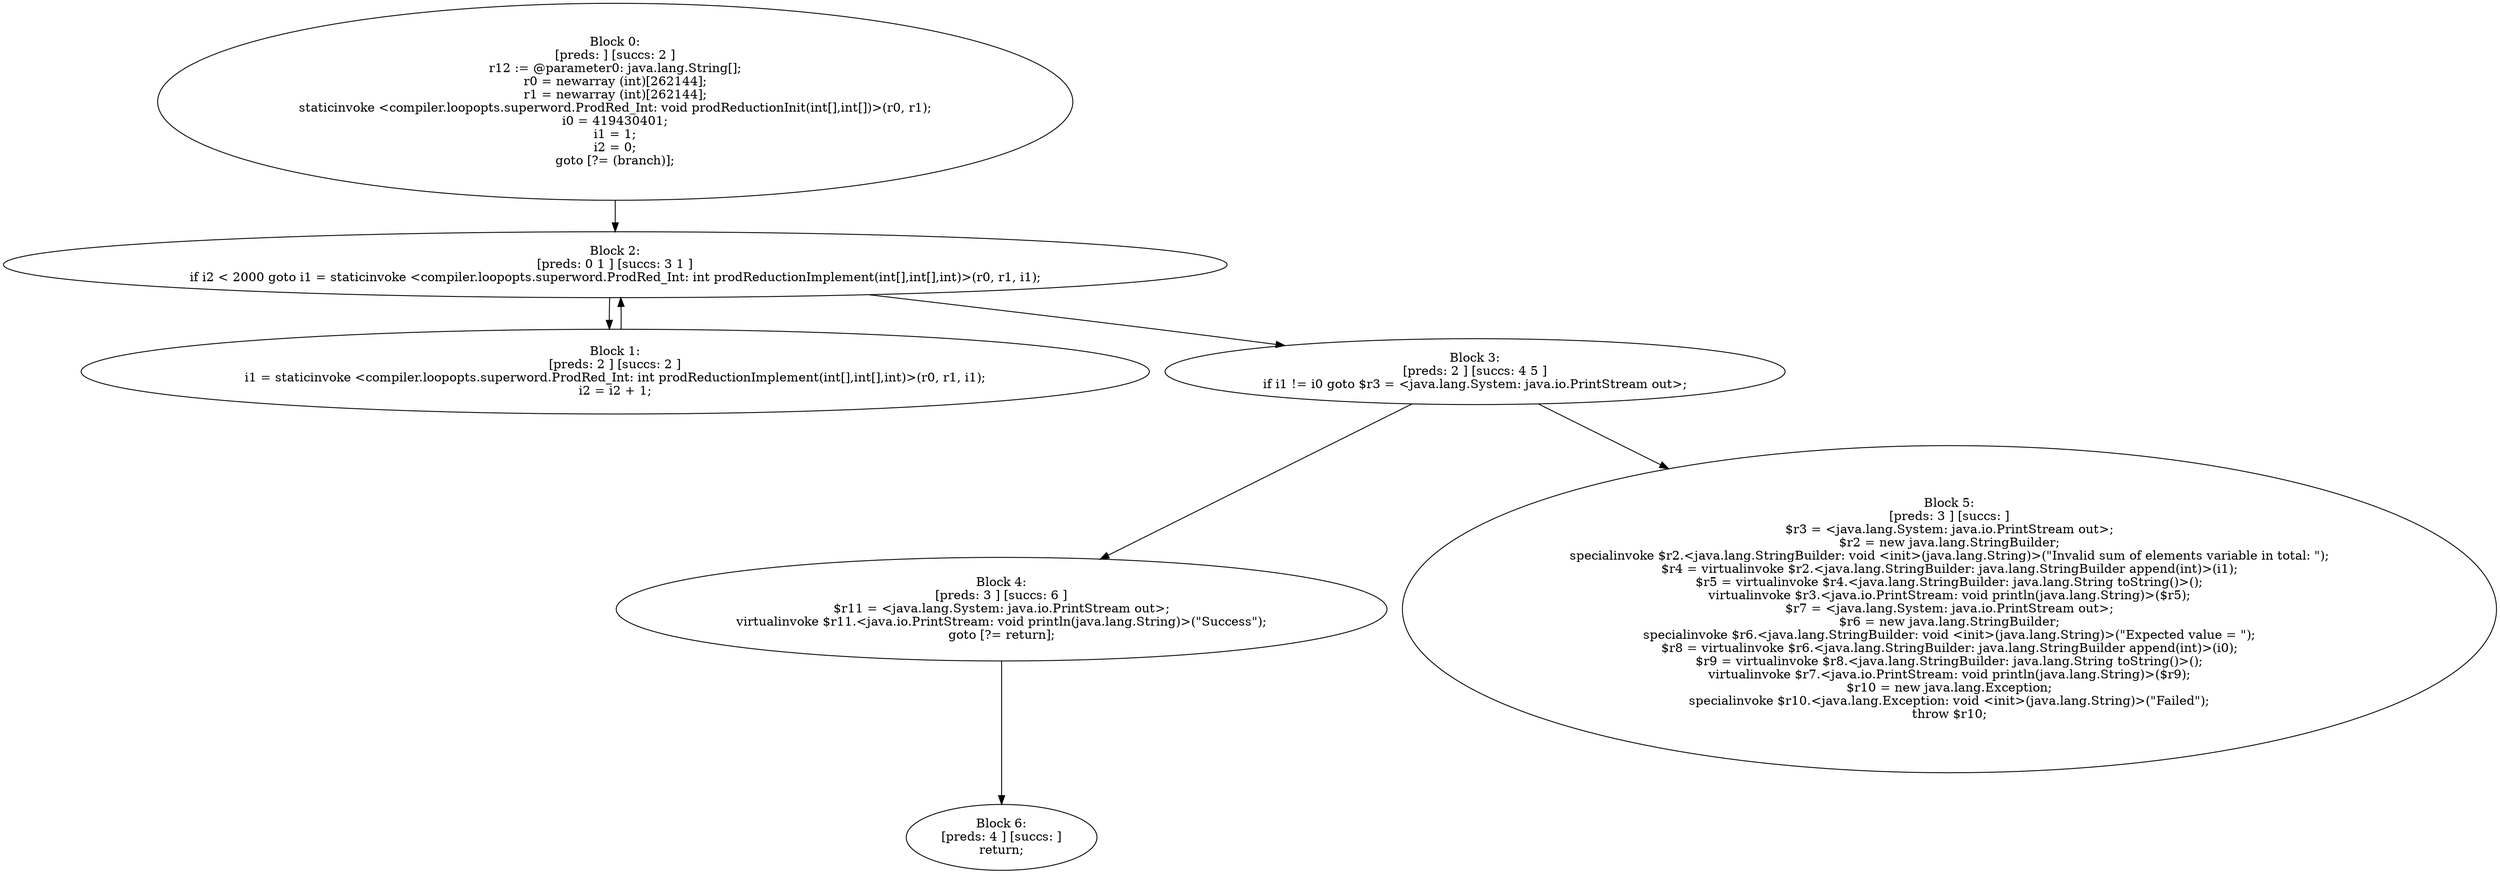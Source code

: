 digraph "unitGraph" {
    "Block 0:
[preds: ] [succs: 2 ]
r12 := @parameter0: java.lang.String[];
r0 = newarray (int)[262144];
r1 = newarray (int)[262144];
staticinvoke <compiler.loopopts.superword.ProdRed_Int: void prodReductionInit(int[],int[])>(r0, r1);
i0 = 419430401;
i1 = 1;
i2 = 0;
goto [?= (branch)];
"
    "Block 1:
[preds: 2 ] [succs: 2 ]
i1 = staticinvoke <compiler.loopopts.superword.ProdRed_Int: int prodReductionImplement(int[],int[],int)>(r0, r1, i1);
i2 = i2 + 1;
"
    "Block 2:
[preds: 0 1 ] [succs: 3 1 ]
if i2 < 2000 goto i1 = staticinvoke <compiler.loopopts.superword.ProdRed_Int: int prodReductionImplement(int[],int[],int)>(r0, r1, i1);
"
    "Block 3:
[preds: 2 ] [succs: 4 5 ]
if i1 != i0 goto $r3 = <java.lang.System: java.io.PrintStream out>;
"
    "Block 4:
[preds: 3 ] [succs: 6 ]
$r11 = <java.lang.System: java.io.PrintStream out>;
virtualinvoke $r11.<java.io.PrintStream: void println(java.lang.String)>(\"Success\");
goto [?= return];
"
    "Block 5:
[preds: 3 ] [succs: ]
$r3 = <java.lang.System: java.io.PrintStream out>;
$r2 = new java.lang.StringBuilder;
specialinvoke $r2.<java.lang.StringBuilder: void <init>(java.lang.String)>(\"Invalid sum of elements variable in total: \");
$r4 = virtualinvoke $r2.<java.lang.StringBuilder: java.lang.StringBuilder append(int)>(i1);
$r5 = virtualinvoke $r4.<java.lang.StringBuilder: java.lang.String toString()>();
virtualinvoke $r3.<java.io.PrintStream: void println(java.lang.String)>($r5);
$r7 = <java.lang.System: java.io.PrintStream out>;
$r6 = new java.lang.StringBuilder;
specialinvoke $r6.<java.lang.StringBuilder: void <init>(java.lang.String)>(\"Expected value = \");
$r8 = virtualinvoke $r6.<java.lang.StringBuilder: java.lang.StringBuilder append(int)>(i0);
$r9 = virtualinvoke $r8.<java.lang.StringBuilder: java.lang.String toString()>();
virtualinvoke $r7.<java.io.PrintStream: void println(java.lang.String)>($r9);
$r10 = new java.lang.Exception;
specialinvoke $r10.<java.lang.Exception: void <init>(java.lang.String)>(\"Failed\");
throw $r10;
"
    "Block 6:
[preds: 4 ] [succs: ]
return;
"
    "Block 0:
[preds: ] [succs: 2 ]
r12 := @parameter0: java.lang.String[];
r0 = newarray (int)[262144];
r1 = newarray (int)[262144];
staticinvoke <compiler.loopopts.superword.ProdRed_Int: void prodReductionInit(int[],int[])>(r0, r1);
i0 = 419430401;
i1 = 1;
i2 = 0;
goto [?= (branch)];
"->"Block 2:
[preds: 0 1 ] [succs: 3 1 ]
if i2 < 2000 goto i1 = staticinvoke <compiler.loopopts.superword.ProdRed_Int: int prodReductionImplement(int[],int[],int)>(r0, r1, i1);
";
    "Block 1:
[preds: 2 ] [succs: 2 ]
i1 = staticinvoke <compiler.loopopts.superword.ProdRed_Int: int prodReductionImplement(int[],int[],int)>(r0, r1, i1);
i2 = i2 + 1;
"->"Block 2:
[preds: 0 1 ] [succs: 3 1 ]
if i2 < 2000 goto i1 = staticinvoke <compiler.loopopts.superword.ProdRed_Int: int prodReductionImplement(int[],int[],int)>(r0, r1, i1);
";
    "Block 2:
[preds: 0 1 ] [succs: 3 1 ]
if i2 < 2000 goto i1 = staticinvoke <compiler.loopopts.superword.ProdRed_Int: int prodReductionImplement(int[],int[],int)>(r0, r1, i1);
"->"Block 3:
[preds: 2 ] [succs: 4 5 ]
if i1 != i0 goto $r3 = <java.lang.System: java.io.PrintStream out>;
";
    "Block 2:
[preds: 0 1 ] [succs: 3 1 ]
if i2 < 2000 goto i1 = staticinvoke <compiler.loopopts.superword.ProdRed_Int: int prodReductionImplement(int[],int[],int)>(r0, r1, i1);
"->"Block 1:
[preds: 2 ] [succs: 2 ]
i1 = staticinvoke <compiler.loopopts.superword.ProdRed_Int: int prodReductionImplement(int[],int[],int)>(r0, r1, i1);
i2 = i2 + 1;
";
    "Block 3:
[preds: 2 ] [succs: 4 5 ]
if i1 != i0 goto $r3 = <java.lang.System: java.io.PrintStream out>;
"->"Block 4:
[preds: 3 ] [succs: 6 ]
$r11 = <java.lang.System: java.io.PrintStream out>;
virtualinvoke $r11.<java.io.PrintStream: void println(java.lang.String)>(\"Success\");
goto [?= return];
";
    "Block 3:
[preds: 2 ] [succs: 4 5 ]
if i1 != i0 goto $r3 = <java.lang.System: java.io.PrintStream out>;
"->"Block 5:
[preds: 3 ] [succs: ]
$r3 = <java.lang.System: java.io.PrintStream out>;
$r2 = new java.lang.StringBuilder;
specialinvoke $r2.<java.lang.StringBuilder: void <init>(java.lang.String)>(\"Invalid sum of elements variable in total: \");
$r4 = virtualinvoke $r2.<java.lang.StringBuilder: java.lang.StringBuilder append(int)>(i1);
$r5 = virtualinvoke $r4.<java.lang.StringBuilder: java.lang.String toString()>();
virtualinvoke $r3.<java.io.PrintStream: void println(java.lang.String)>($r5);
$r7 = <java.lang.System: java.io.PrintStream out>;
$r6 = new java.lang.StringBuilder;
specialinvoke $r6.<java.lang.StringBuilder: void <init>(java.lang.String)>(\"Expected value = \");
$r8 = virtualinvoke $r6.<java.lang.StringBuilder: java.lang.StringBuilder append(int)>(i0);
$r9 = virtualinvoke $r8.<java.lang.StringBuilder: java.lang.String toString()>();
virtualinvoke $r7.<java.io.PrintStream: void println(java.lang.String)>($r9);
$r10 = new java.lang.Exception;
specialinvoke $r10.<java.lang.Exception: void <init>(java.lang.String)>(\"Failed\");
throw $r10;
";
    "Block 4:
[preds: 3 ] [succs: 6 ]
$r11 = <java.lang.System: java.io.PrintStream out>;
virtualinvoke $r11.<java.io.PrintStream: void println(java.lang.String)>(\"Success\");
goto [?= return];
"->"Block 6:
[preds: 4 ] [succs: ]
return;
";
}
